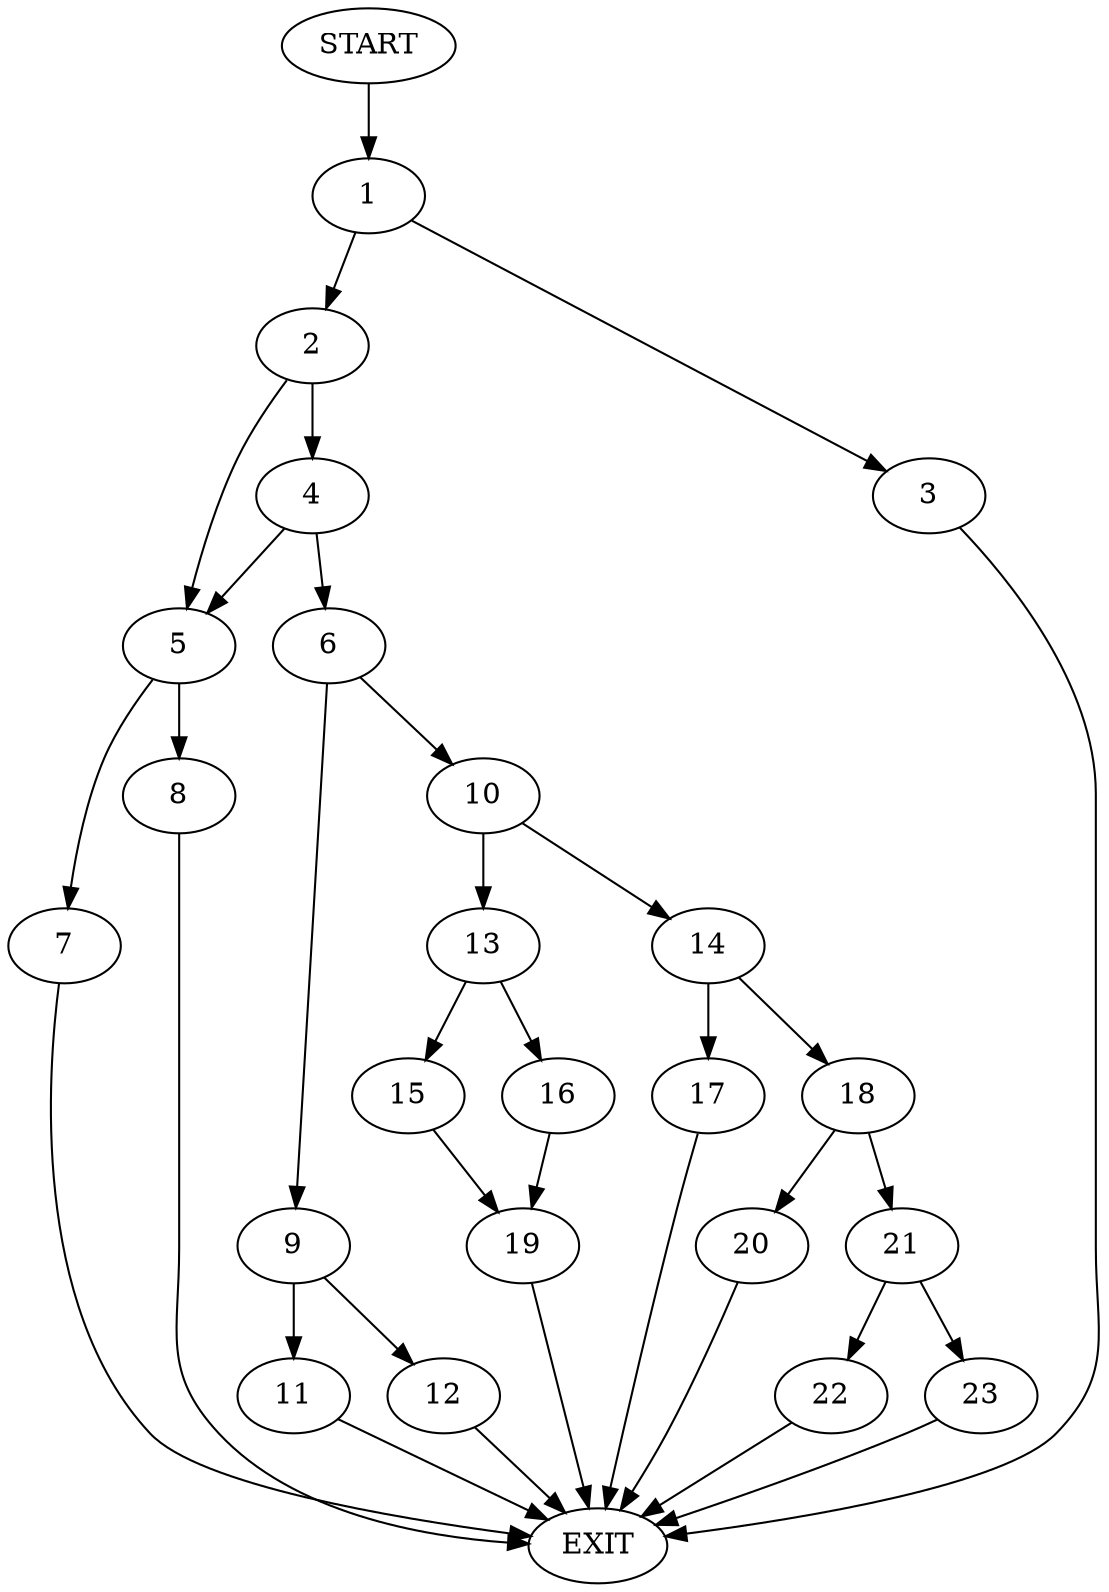 digraph {
0 [label="START"]
24 [label="EXIT"]
0 -> 1
1 -> 2
1 -> 3
3 -> 24
2 -> 4
2 -> 5
4 -> 5
4 -> 6
5 -> 7
5 -> 8
6 -> 9
6 -> 10
8 -> 24
7 -> 24
9 -> 11
9 -> 12
10 -> 13
10 -> 14
12 -> 24
11 -> 24
13 -> 15
13 -> 16
14 -> 17
14 -> 18
15 -> 19
16 -> 19
19 -> 24
17 -> 24
18 -> 20
18 -> 21
21 -> 22
21 -> 23
20 -> 24
22 -> 24
23 -> 24
}
